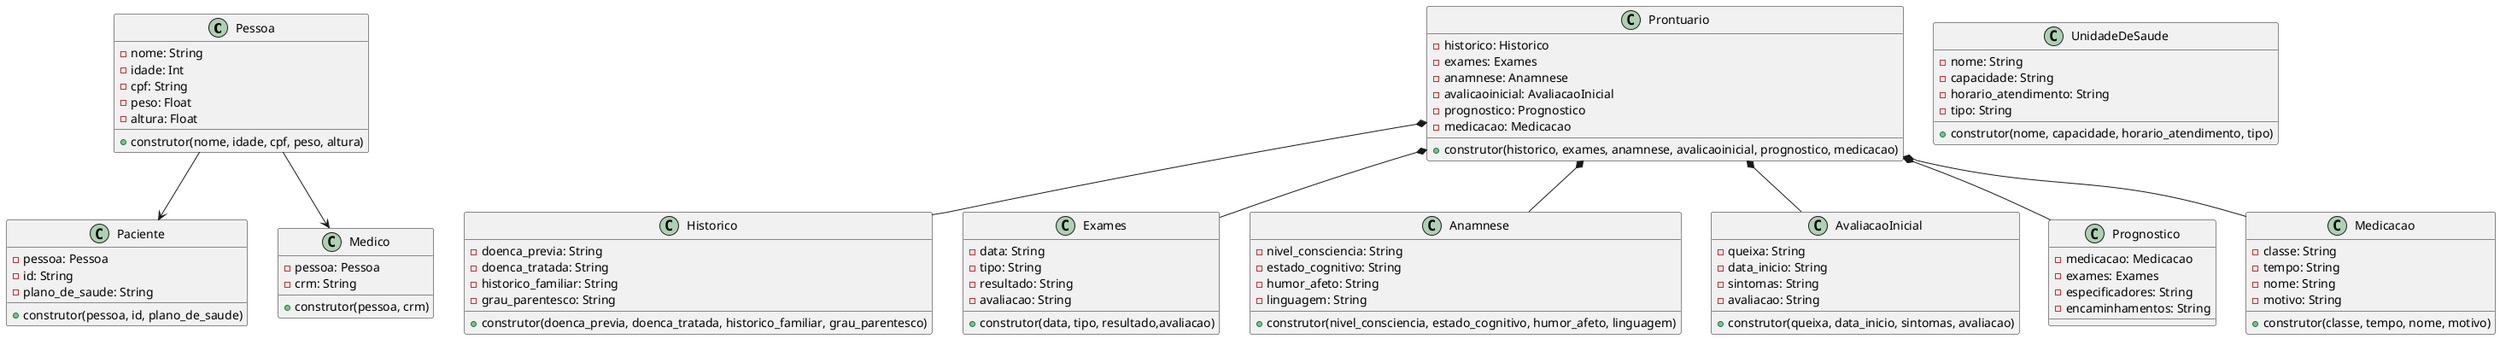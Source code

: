 @startuml diagrama

class Pessoa {
    - nome: String
    - idade: Int
    - cpf: String
    - peso: Float
    - altura: Float
    + construtor(nome, idade, cpf, peso, altura)
}

class Paciente {
    - pessoa: Pessoa
    - id: String
    - plano_de_saude: String
    + construtor(pessoa, id, plano_de_saude)
}

class Medico {
    - pessoa: Pessoa
    - crm: String
    + construtor(pessoa, crm)
}

class Prontuario {
    - historico: Historico
    - exames: Exames
    - anamnese: Anamnese 
    - avalicaoinicial: AvaliacaoInicial
    - prognostico: Prognostico
    - medicacao: Medicacao
    + construtor(historico, exames, anamnese, avalicaoinicial, prognostico, medicacao)
}
class UnidadeDeSaude {
    - nome: String
    - capacidade: String
    - horario_atendimento: String
    - tipo: String 
    + construtor(nome, capacidade, horario_atendimento, tipo)
}

class Historico {
    - doenca_previa: String
    - doenca_tratada: String
    - historico_familiar: String
    - grau_parentesco: String
    + construtor(doenca_previa, doenca_tratada, historico_familiar, grau_parentesco)
}

class Exames {
    - data: String
    - tipo: String
    - resultado: String
    - avaliacao: String
    + construtor(data, tipo, resultado,avaliacao)
}

class Anamnese {
    - nivel_consciencia: String
    - estado_cognitivo: String
    - humor_afeto: String
    - linguagem: String
    + construtor(nivel_consciencia, estado_cognitivo, humor_afeto, linguagem)
}

class AvaliacaoInicial {
    - queixa: String
    - data_inicio: String
    - sintomas: String
    - avaliacao: String
    + construtor(queixa, data_inicio, sintomas, avaliacao)
}

class Prognostico {
    - medicacao: Medicacao
    - exames: Exames
    - especificadores: String
    - encaminhamentos: String
}

class Medicacao {
    - classe: String
    - tempo: String
    - nome: String
    - motivo: String
    + construtor(classe, tempo, nome, motivo)
}

Pessoa --> Paciente
Pessoa --> Medico 
Prontuario *-- Historico
Prontuario *-- Exames
Prontuario *-- Anamnese
Prontuario *-- AvaliacaoInicial
Prontuario *-- Prognostico
Prontuario *-- Medicacao

@enduml